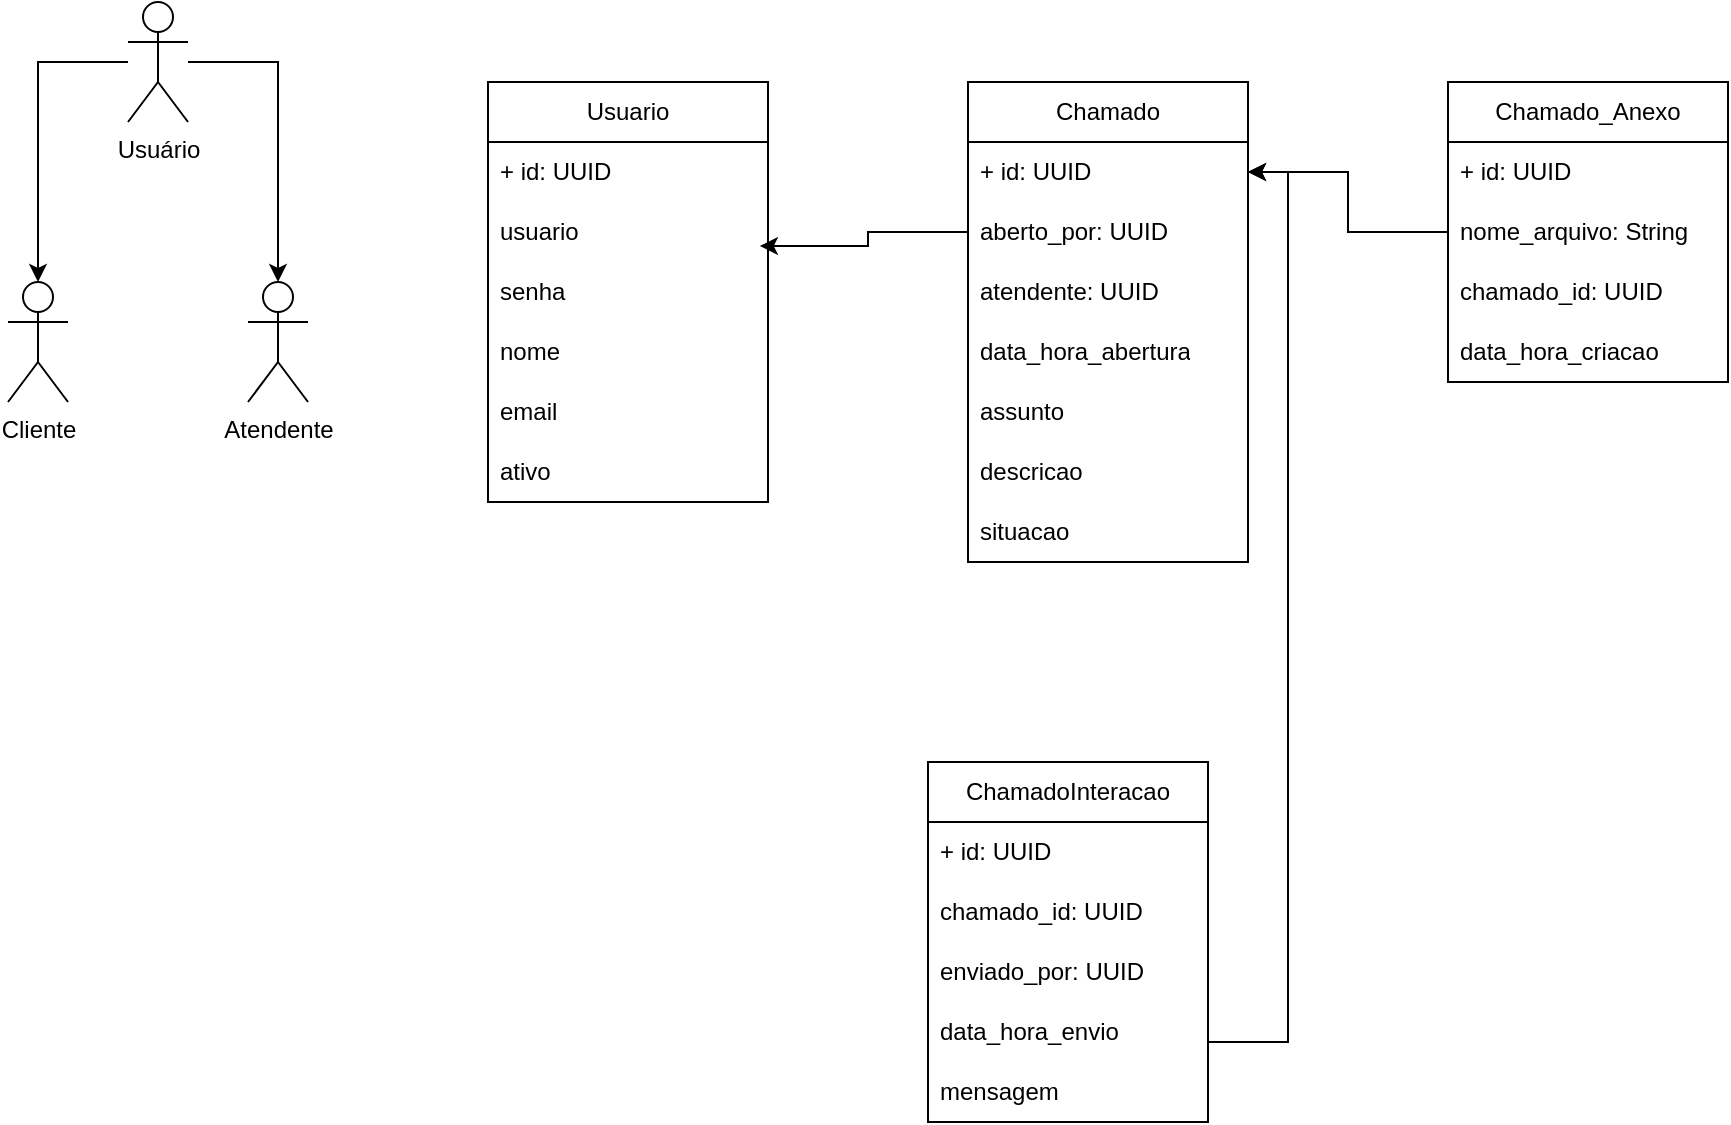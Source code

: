 <mxfile version="24.7.6">
  <diagram name="Page-1" id="s8_jEUcKm3EadjTzpfnj">
    <mxGraphModel dx="1026" dy="607" grid="1" gridSize="10" guides="1" tooltips="1" connect="1" arrows="1" fold="1" page="1" pageScale="1" pageWidth="827" pageHeight="1169" math="0" shadow="0">
      <root>
        <mxCell id="0" />
        <mxCell id="1" parent="0" />
        <mxCell id="4O9K159zXCoE8I35IOS6-1" value="Usuário&lt;div&gt;&lt;br&gt;&lt;/div&gt;" style="shape=umlActor;verticalLabelPosition=bottom;verticalAlign=top;html=1;outlineConnect=0;" vertex="1" parent="1">
          <mxGeometry x="90" y="40" width="30" height="60" as="geometry" />
        </mxCell>
        <mxCell id="4O9K159zXCoE8I35IOS6-4" value="Cliente" style="shape=umlActor;verticalLabelPosition=bottom;verticalAlign=top;html=1;outlineConnect=0;" vertex="1" parent="1">
          <mxGeometry x="30" y="180" width="30" height="60" as="geometry" />
        </mxCell>
        <mxCell id="4O9K159zXCoE8I35IOS6-5" value="Atendente" style="shape=umlActor;verticalLabelPosition=bottom;verticalAlign=top;html=1;outlineConnect=0;" vertex="1" parent="1">
          <mxGeometry x="150" y="180" width="30" height="60" as="geometry" />
        </mxCell>
        <mxCell id="4O9K159zXCoE8I35IOS6-6" style="edgeStyle=orthogonalEdgeStyle;rounded=0;orthogonalLoop=1;jettySize=auto;html=1;entryX=0.5;entryY=0;entryDx=0;entryDy=0;entryPerimeter=0;" edge="1" parent="1" source="4O9K159zXCoE8I35IOS6-1" target="4O9K159zXCoE8I35IOS6-4">
          <mxGeometry relative="1" as="geometry" />
        </mxCell>
        <mxCell id="4O9K159zXCoE8I35IOS6-7" style="edgeStyle=orthogonalEdgeStyle;rounded=0;orthogonalLoop=1;jettySize=auto;html=1;entryX=0.5;entryY=0;entryDx=0;entryDy=0;entryPerimeter=0;" edge="1" parent="1" source="4O9K159zXCoE8I35IOS6-1" target="4O9K159zXCoE8I35IOS6-5">
          <mxGeometry relative="1" as="geometry" />
        </mxCell>
        <mxCell id="4O9K159zXCoE8I35IOS6-8" value="Usuario" style="swimlane;fontStyle=0;childLayout=stackLayout;horizontal=1;startSize=30;horizontalStack=0;resizeParent=1;resizeParentMax=0;resizeLast=0;collapsible=1;marginBottom=0;whiteSpace=wrap;html=1;" vertex="1" parent="1">
          <mxGeometry x="270" y="80" width="140" height="210" as="geometry" />
        </mxCell>
        <mxCell id="4O9K159zXCoE8I35IOS6-9" value="+ id: UUID" style="text;strokeColor=none;fillColor=none;align=left;verticalAlign=middle;spacingLeft=4;spacingRight=4;overflow=hidden;points=[[0,0.5],[1,0.5]];portConstraint=eastwest;rotatable=0;whiteSpace=wrap;html=1;" vertex="1" parent="4O9K159zXCoE8I35IOS6-8">
          <mxGeometry y="30" width="140" height="30" as="geometry" />
        </mxCell>
        <mxCell id="4O9K159zXCoE8I35IOS6-10" value="usuario" style="text;strokeColor=none;fillColor=none;align=left;verticalAlign=middle;spacingLeft=4;spacingRight=4;overflow=hidden;points=[[0,0.5],[1,0.5]];portConstraint=eastwest;rotatable=0;whiteSpace=wrap;html=1;" vertex="1" parent="4O9K159zXCoE8I35IOS6-8">
          <mxGeometry y="60" width="140" height="30" as="geometry" />
        </mxCell>
        <mxCell id="4O9K159zXCoE8I35IOS6-11" value="senha" style="text;strokeColor=none;fillColor=none;align=left;verticalAlign=middle;spacingLeft=4;spacingRight=4;overflow=hidden;points=[[0,0.5],[1,0.5]];portConstraint=eastwest;rotatable=0;whiteSpace=wrap;html=1;" vertex="1" parent="4O9K159zXCoE8I35IOS6-8">
          <mxGeometry y="90" width="140" height="30" as="geometry" />
        </mxCell>
        <mxCell id="4O9K159zXCoE8I35IOS6-15" value="nome" style="text;strokeColor=none;fillColor=none;align=left;verticalAlign=middle;spacingLeft=4;spacingRight=4;overflow=hidden;points=[[0,0.5],[1,0.5]];portConstraint=eastwest;rotatable=0;whiteSpace=wrap;html=1;" vertex="1" parent="4O9K159zXCoE8I35IOS6-8">
          <mxGeometry y="120" width="140" height="30" as="geometry" />
        </mxCell>
        <mxCell id="4O9K159zXCoE8I35IOS6-16" value="email" style="text;strokeColor=none;fillColor=none;align=left;verticalAlign=middle;spacingLeft=4;spacingRight=4;overflow=hidden;points=[[0,0.5],[1,0.5]];portConstraint=eastwest;rotatable=0;whiteSpace=wrap;html=1;" vertex="1" parent="4O9K159zXCoE8I35IOS6-8">
          <mxGeometry y="150" width="140" height="30" as="geometry" />
        </mxCell>
        <mxCell id="4O9K159zXCoE8I35IOS6-17" value="ativo" style="text;strokeColor=none;fillColor=none;align=left;verticalAlign=middle;spacingLeft=4;spacingRight=4;overflow=hidden;points=[[0,0.5],[1,0.5]];portConstraint=eastwest;rotatable=0;whiteSpace=wrap;html=1;" vertex="1" parent="4O9K159zXCoE8I35IOS6-8">
          <mxGeometry y="180" width="140" height="30" as="geometry" />
        </mxCell>
        <mxCell id="4O9K159zXCoE8I35IOS6-20" value="Chamado" style="swimlane;fontStyle=0;childLayout=stackLayout;horizontal=1;startSize=30;horizontalStack=0;resizeParent=1;resizeParentMax=0;resizeLast=0;collapsible=1;marginBottom=0;whiteSpace=wrap;html=1;" vertex="1" parent="1">
          <mxGeometry x="510" y="80" width="140" height="240" as="geometry" />
        </mxCell>
        <mxCell id="4O9K159zXCoE8I35IOS6-21" value="+ id: UUID" style="text;strokeColor=none;fillColor=none;align=left;verticalAlign=middle;spacingLeft=4;spacingRight=4;overflow=hidden;points=[[0,0.5],[1,0.5]];portConstraint=eastwest;rotatable=0;whiteSpace=wrap;html=1;" vertex="1" parent="4O9K159zXCoE8I35IOS6-20">
          <mxGeometry y="30" width="140" height="30" as="geometry" />
        </mxCell>
        <mxCell id="4O9K159zXCoE8I35IOS6-22" value="aberto_por: UUID" style="text;strokeColor=none;fillColor=none;align=left;verticalAlign=middle;spacingLeft=4;spacingRight=4;overflow=hidden;points=[[0,0.5],[1,0.5]];portConstraint=eastwest;rotatable=0;whiteSpace=wrap;html=1;" vertex="1" parent="4O9K159zXCoE8I35IOS6-20">
          <mxGeometry y="60" width="140" height="30" as="geometry" />
        </mxCell>
        <mxCell id="4O9K159zXCoE8I35IOS6-23" value="atendente: UUID" style="text;strokeColor=none;fillColor=none;align=left;verticalAlign=middle;spacingLeft=4;spacingRight=4;overflow=hidden;points=[[0,0.5],[1,0.5]];portConstraint=eastwest;rotatable=0;whiteSpace=wrap;html=1;" vertex="1" parent="4O9K159zXCoE8I35IOS6-20">
          <mxGeometry y="90" width="140" height="30" as="geometry" />
        </mxCell>
        <mxCell id="4O9K159zXCoE8I35IOS6-24" value="data_hora_abertura" style="text;strokeColor=none;fillColor=none;align=left;verticalAlign=middle;spacingLeft=4;spacingRight=4;overflow=hidden;points=[[0,0.5],[1,0.5]];portConstraint=eastwest;rotatable=0;whiteSpace=wrap;html=1;" vertex="1" parent="4O9K159zXCoE8I35IOS6-20">
          <mxGeometry y="120" width="140" height="30" as="geometry" />
        </mxCell>
        <mxCell id="4O9K159zXCoE8I35IOS6-25" value="assunto" style="text;strokeColor=none;fillColor=none;align=left;verticalAlign=middle;spacingLeft=4;spacingRight=4;overflow=hidden;points=[[0,0.5],[1,0.5]];portConstraint=eastwest;rotatable=0;whiteSpace=wrap;html=1;" vertex="1" parent="4O9K159zXCoE8I35IOS6-20">
          <mxGeometry y="150" width="140" height="30" as="geometry" />
        </mxCell>
        <mxCell id="4O9K159zXCoE8I35IOS6-26" value="descricao" style="text;strokeColor=none;fillColor=none;align=left;verticalAlign=middle;spacingLeft=4;spacingRight=4;overflow=hidden;points=[[0,0.5],[1,0.5]];portConstraint=eastwest;rotatable=0;whiteSpace=wrap;html=1;" vertex="1" parent="4O9K159zXCoE8I35IOS6-20">
          <mxGeometry y="180" width="140" height="30" as="geometry" />
        </mxCell>
        <mxCell id="4O9K159zXCoE8I35IOS6-37" value="situacao" style="text;strokeColor=none;fillColor=none;align=left;verticalAlign=middle;spacingLeft=4;spacingRight=4;overflow=hidden;points=[[0,0.5],[1,0.5]];portConstraint=eastwest;rotatable=0;whiteSpace=wrap;html=1;" vertex="1" parent="4O9K159zXCoE8I35IOS6-20">
          <mxGeometry y="210" width="140" height="30" as="geometry" />
        </mxCell>
        <mxCell id="4O9K159zXCoE8I35IOS6-28" style="edgeStyle=orthogonalEdgeStyle;rounded=0;orthogonalLoop=1;jettySize=auto;html=1;entryX=0.971;entryY=0.733;entryDx=0;entryDy=0;entryPerimeter=0;" edge="1" parent="1" source="4O9K159zXCoE8I35IOS6-22" target="4O9K159zXCoE8I35IOS6-10">
          <mxGeometry relative="1" as="geometry" />
        </mxCell>
        <mxCell id="4O9K159zXCoE8I35IOS6-36" style="edgeStyle=orthogonalEdgeStyle;rounded=0;orthogonalLoop=1;jettySize=auto;html=1;" edge="1" parent="1" source="4O9K159zXCoE8I35IOS6-29" target="4O9K159zXCoE8I35IOS6-21">
          <mxGeometry relative="1" as="geometry" />
        </mxCell>
        <mxCell id="4O9K159zXCoE8I35IOS6-29" value="Chamado_Anexo" style="swimlane;fontStyle=0;childLayout=stackLayout;horizontal=1;startSize=30;horizontalStack=0;resizeParent=1;resizeParentMax=0;resizeLast=0;collapsible=1;marginBottom=0;whiteSpace=wrap;html=1;" vertex="1" parent="1">
          <mxGeometry x="750" y="80" width="140" height="150" as="geometry" />
        </mxCell>
        <mxCell id="4O9K159zXCoE8I35IOS6-30" value="+ id: UUID" style="text;strokeColor=none;fillColor=none;align=left;verticalAlign=middle;spacingLeft=4;spacingRight=4;overflow=hidden;points=[[0,0.5],[1,0.5]];portConstraint=eastwest;rotatable=0;whiteSpace=wrap;html=1;" vertex="1" parent="4O9K159zXCoE8I35IOS6-29">
          <mxGeometry y="30" width="140" height="30" as="geometry" />
        </mxCell>
        <mxCell id="4O9K159zXCoE8I35IOS6-31" value="nome_arquivo: String" style="text;strokeColor=none;fillColor=none;align=left;verticalAlign=middle;spacingLeft=4;spacingRight=4;overflow=hidden;points=[[0,0.5],[1,0.5]];portConstraint=eastwest;rotatable=0;whiteSpace=wrap;html=1;" vertex="1" parent="4O9K159zXCoE8I35IOS6-29">
          <mxGeometry y="60" width="140" height="30" as="geometry" />
        </mxCell>
        <mxCell id="4O9K159zXCoE8I35IOS6-32" value="chamado_id: UUID" style="text;strokeColor=none;fillColor=none;align=left;verticalAlign=middle;spacingLeft=4;spacingRight=4;overflow=hidden;points=[[0,0.5],[1,0.5]];portConstraint=eastwest;rotatable=0;whiteSpace=wrap;html=1;" vertex="1" parent="4O9K159zXCoE8I35IOS6-29">
          <mxGeometry y="90" width="140" height="30" as="geometry" />
        </mxCell>
        <mxCell id="4O9K159zXCoE8I35IOS6-33" value="data_hora_criacao" style="text;strokeColor=none;fillColor=none;align=left;verticalAlign=middle;spacingLeft=4;spacingRight=4;overflow=hidden;points=[[0,0.5],[1,0.5]];portConstraint=eastwest;rotatable=0;whiteSpace=wrap;html=1;" vertex="1" parent="4O9K159zXCoE8I35IOS6-29">
          <mxGeometry y="120" width="140" height="30" as="geometry" />
        </mxCell>
        <mxCell id="4O9K159zXCoE8I35IOS6-46" style="edgeStyle=orthogonalEdgeStyle;rounded=0;orthogonalLoop=1;jettySize=auto;html=1;" edge="1" parent="1" source="4O9K159zXCoE8I35IOS6-38" target="4O9K159zXCoE8I35IOS6-21">
          <mxGeometry relative="1" as="geometry">
            <Array as="points">
              <mxPoint x="670" y="560" />
              <mxPoint x="670" y="125" />
            </Array>
          </mxGeometry>
        </mxCell>
        <mxCell id="4O9K159zXCoE8I35IOS6-38" value="ChamadoInteracao" style="swimlane;fontStyle=0;childLayout=stackLayout;horizontal=1;startSize=30;horizontalStack=0;resizeParent=1;resizeParentMax=0;resizeLast=0;collapsible=1;marginBottom=0;whiteSpace=wrap;html=1;" vertex="1" parent="1">
          <mxGeometry x="490" y="420" width="140" height="180" as="geometry" />
        </mxCell>
        <mxCell id="4O9K159zXCoE8I35IOS6-39" value="+ id: UUID" style="text;strokeColor=none;fillColor=none;align=left;verticalAlign=middle;spacingLeft=4;spacingRight=4;overflow=hidden;points=[[0,0.5],[1,0.5]];portConstraint=eastwest;rotatable=0;whiteSpace=wrap;html=1;" vertex="1" parent="4O9K159zXCoE8I35IOS6-38">
          <mxGeometry y="30" width="140" height="30" as="geometry" />
        </mxCell>
        <mxCell id="4O9K159zXCoE8I35IOS6-40" value="chamado_id: UUID" style="text;strokeColor=none;fillColor=none;align=left;verticalAlign=middle;spacingLeft=4;spacingRight=4;overflow=hidden;points=[[0,0.5],[1,0.5]];portConstraint=eastwest;rotatable=0;whiteSpace=wrap;html=1;" vertex="1" parent="4O9K159zXCoE8I35IOS6-38">
          <mxGeometry y="60" width="140" height="30" as="geometry" />
        </mxCell>
        <mxCell id="4O9K159zXCoE8I35IOS6-41" value="enviado_por: UUID" style="text;strokeColor=none;fillColor=none;align=left;verticalAlign=middle;spacingLeft=4;spacingRight=4;overflow=hidden;points=[[0,0.5],[1,0.5]];portConstraint=eastwest;rotatable=0;whiteSpace=wrap;html=1;" vertex="1" parent="4O9K159zXCoE8I35IOS6-38">
          <mxGeometry y="90" width="140" height="30" as="geometry" />
        </mxCell>
        <mxCell id="4O9K159zXCoE8I35IOS6-42" value="data_hora_envio" style="text;strokeColor=none;fillColor=none;align=left;verticalAlign=middle;spacingLeft=4;spacingRight=4;overflow=hidden;points=[[0,0.5],[1,0.5]];portConstraint=eastwest;rotatable=0;whiteSpace=wrap;html=1;" vertex="1" parent="4O9K159zXCoE8I35IOS6-38">
          <mxGeometry y="120" width="140" height="30" as="geometry" />
        </mxCell>
        <mxCell id="4O9K159zXCoE8I35IOS6-43" value="mensagem" style="text;strokeColor=none;fillColor=none;align=left;verticalAlign=middle;spacingLeft=4;spacingRight=4;overflow=hidden;points=[[0,0.5],[1,0.5]];portConstraint=eastwest;rotatable=0;whiteSpace=wrap;html=1;" vertex="1" parent="4O9K159zXCoE8I35IOS6-38">
          <mxGeometry y="150" width="140" height="30" as="geometry" />
        </mxCell>
      </root>
    </mxGraphModel>
  </diagram>
</mxfile>
